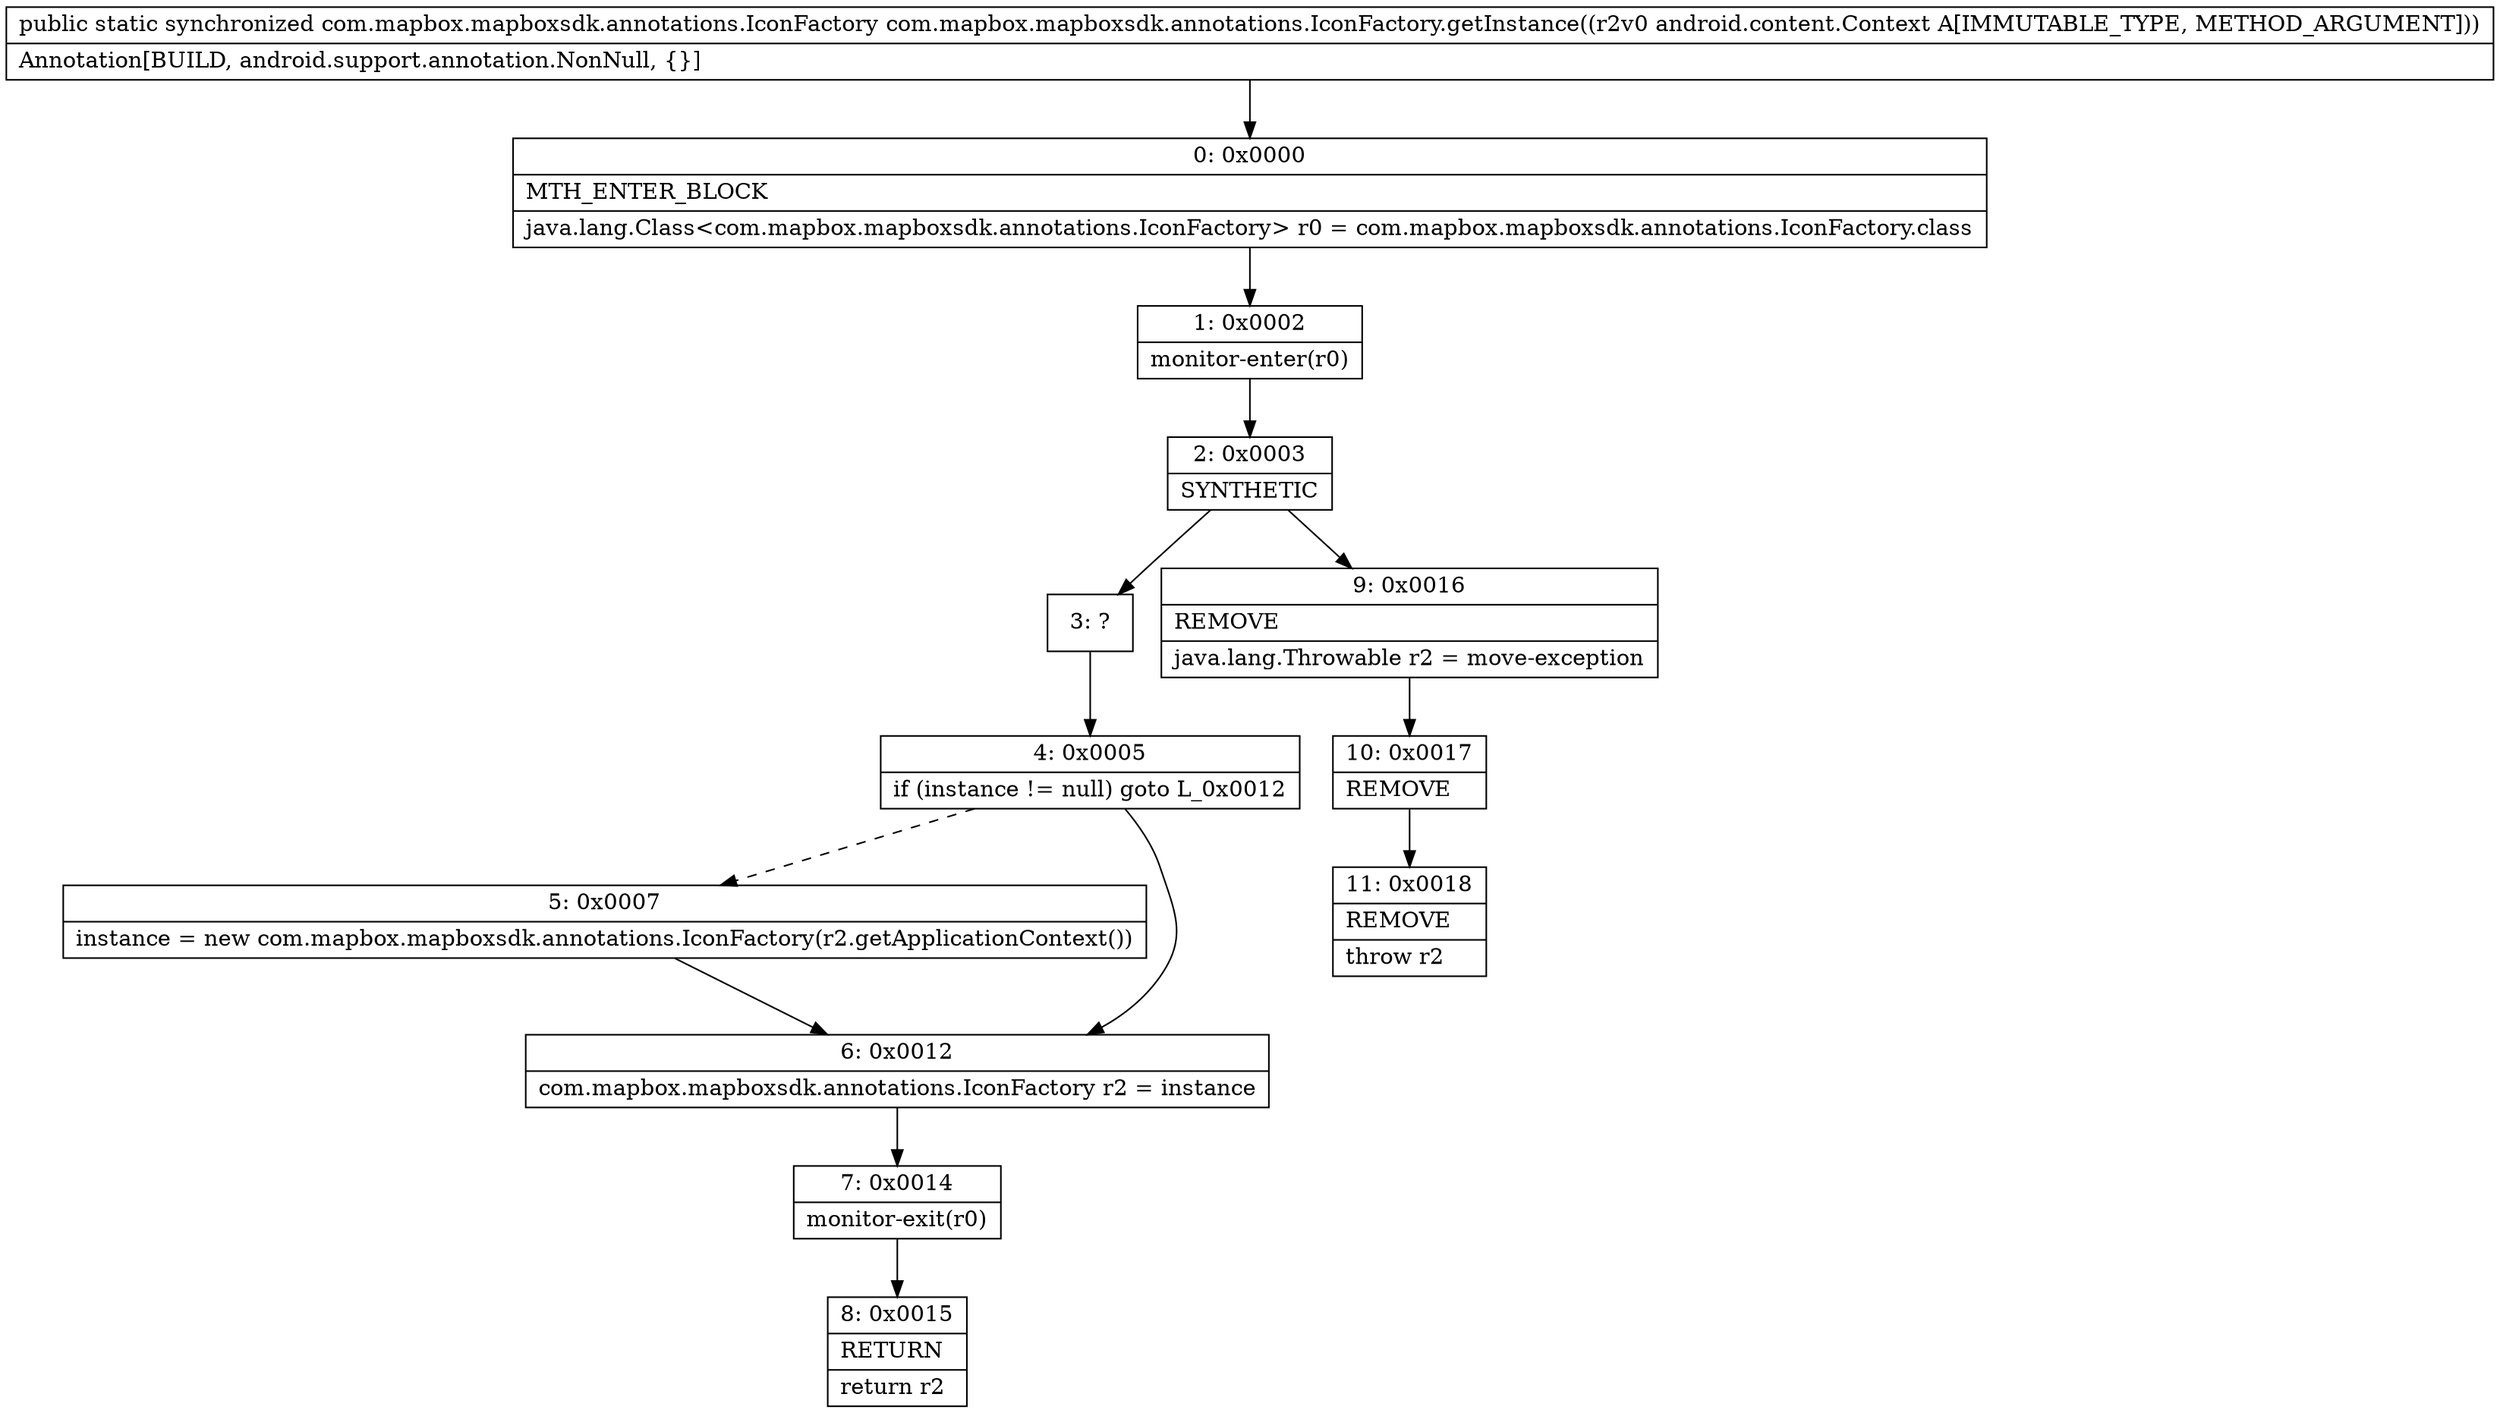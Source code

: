 digraph "CFG forcom.mapbox.mapboxsdk.annotations.IconFactory.getInstance(Landroid\/content\/Context;)Lcom\/mapbox\/mapboxsdk\/annotations\/IconFactory;" {
Node_0 [shape=record,label="{0\:\ 0x0000|MTH_ENTER_BLOCK\l|java.lang.Class\<com.mapbox.mapboxsdk.annotations.IconFactory\> r0 = com.mapbox.mapboxsdk.annotations.IconFactory.class\l}"];
Node_1 [shape=record,label="{1\:\ 0x0002|monitor\-enter(r0)\l}"];
Node_2 [shape=record,label="{2\:\ 0x0003|SYNTHETIC\l}"];
Node_3 [shape=record,label="{3\:\ ?}"];
Node_4 [shape=record,label="{4\:\ 0x0005|if (instance != null) goto L_0x0012\l}"];
Node_5 [shape=record,label="{5\:\ 0x0007|instance = new com.mapbox.mapboxsdk.annotations.IconFactory(r2.getApplicationContext())\l}"];
Node_6 [shape=record,label="{6\:\ 0x0012|com.mapbox.mapboxsdk.annotations.IconFactory r2 = instance\l}"];
Node_7 [shape=record,label="{7\:\ 0x0014|monitor\-exit(r0)\l}"];
Node_8 [shape=record,label="{8\:\ 0x0015|RETURN\l|return r2\l}"];
Node_9 [shape=record,label="{9\:\ 0x0016|REMOVE\l|java.lang.Throwable r2 = move\-exception\l}"];
Node_10 [shape=record,label="{10\:\ 0x0017|REMOVE\l}"];
Node_11 [shape=record,label="{11\:\ 0x0018|REMOVE\l|throw r2\l}"];
MethodNode[shape=record,label="{public static synchronized com.mapbox.mapboxsdk.annotations.IconFactory com.mapbox.mapboxsdk.annotations.IconFactory.getInstance((r2v0 android.content.Context A[IMMUTABLE_TYPE, METHOD_ARGUMENT]))  | Annotation[BUILD, android.support.annotation.NonNull, \{\}]\l}"];
MethodNode -> Node_0;
Node_0 -> Node_1;
Node_1 -> Node_2;
Node_2 -> Node_3;
Node_2 -> Node_9;
Node_3 -> Node_4;
Node_4 -> Node_5[style=dashed];
Node_4 -> Node_6;
Node_5 -> Node_6;
Node_6 -> Node_7;
Node_7 -> Node_8;
Node_9 -> Node_10;
Node_10 -> Node_11;
}

